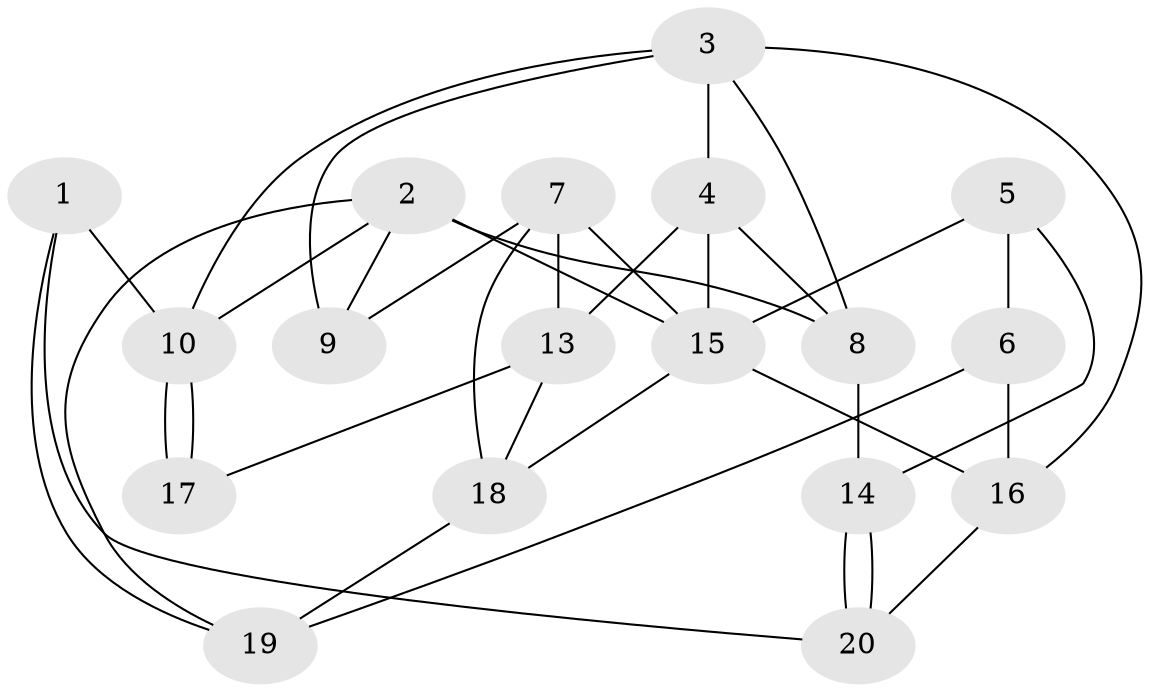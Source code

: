 // Generated by graph-tools (version 1.1) at 2025/46/02/15/25 05:46:28]
// undirected, 18 vertices, 36 edges
graph export_dot {
graph [start="1"]
  node [color=gray90,style=filled];
  1 [super="+11"];
  2;
  3;
  4;
  5;
  6;
  7 [super="+12"];
  8;
  9 [super="+11"];
  10;
  13;
  14;
  15;
  16;
  17;
  18;
  19 [super="+12"];
  20;
  1 -- 20;
  1 -- 10;
  1 -- 19;
  2 -- 19;
  2 -- 9;
  2 -- 8;
  2 -- 10;
  2 -- 15;
  3 -- 10;
  3 -- 8;
  3 -- 4;
  3 -- 9;
  3 -- 16;
  4 -- 15;
  4 -- 8;
  4 -- 13;
  5 -- 14;
  5 -- 6;
  5 -- 15;
  6 -- 19;
  6 -- 16;
  7 -- 15;
  7 -- 13;
  7 -- 9;
  7 -- 18;
  8 -- 14;
  10 -- 17;
  10 -- 17;
  13 -- 18;
  13 -- 17;
  14 -- 20;
  14 -- 20;
  15 -- 16;
  15 -- 18;
  16 -- 20;
  18 -- 19;
}
